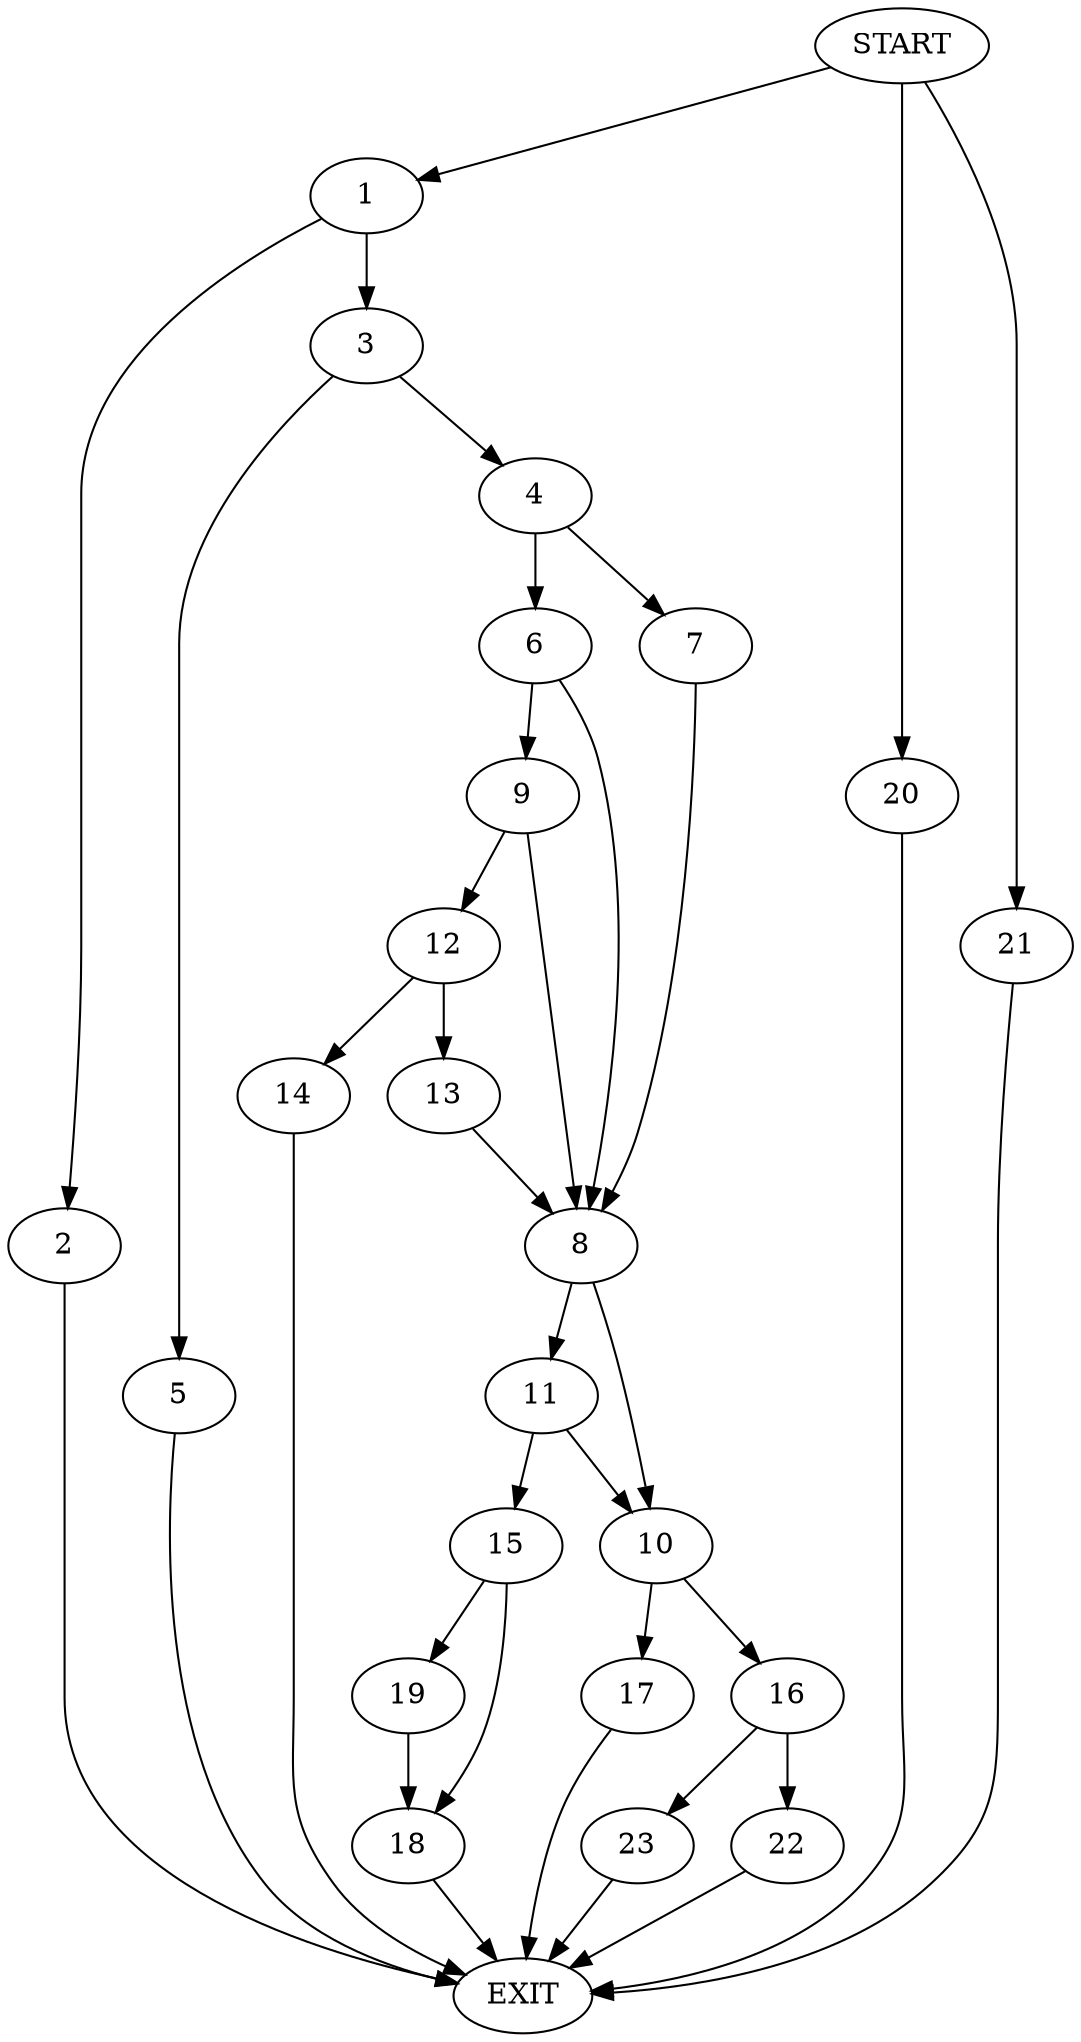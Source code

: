 digraph {
0 [label="START"]
24 [label="EXIT"]
0 -> 1
1 -> 2
1 -> 3
2 -> 24
3 -> 4
3 -> 5
5 -> 24
4 -> 6
4 -> 7
6 -> 8
6 -> 9
7 -> 8
8 -> 10
8 -> 11
9 -> 8
9 -> 12
12 -> 13
12 -> 14
13 -> 8
14 -> 24
11 -> 10
11 -> 15
10 -> 16
10 -> 17
15 -> 18
15 -> 19
19 -> 18
18 -> 24
0 -> 20
20 -> 24
0 -> 21
21 -> 24
17 -> 24
16 -> 22
16 -> 23
23 -> 24
22 -> 24
}
